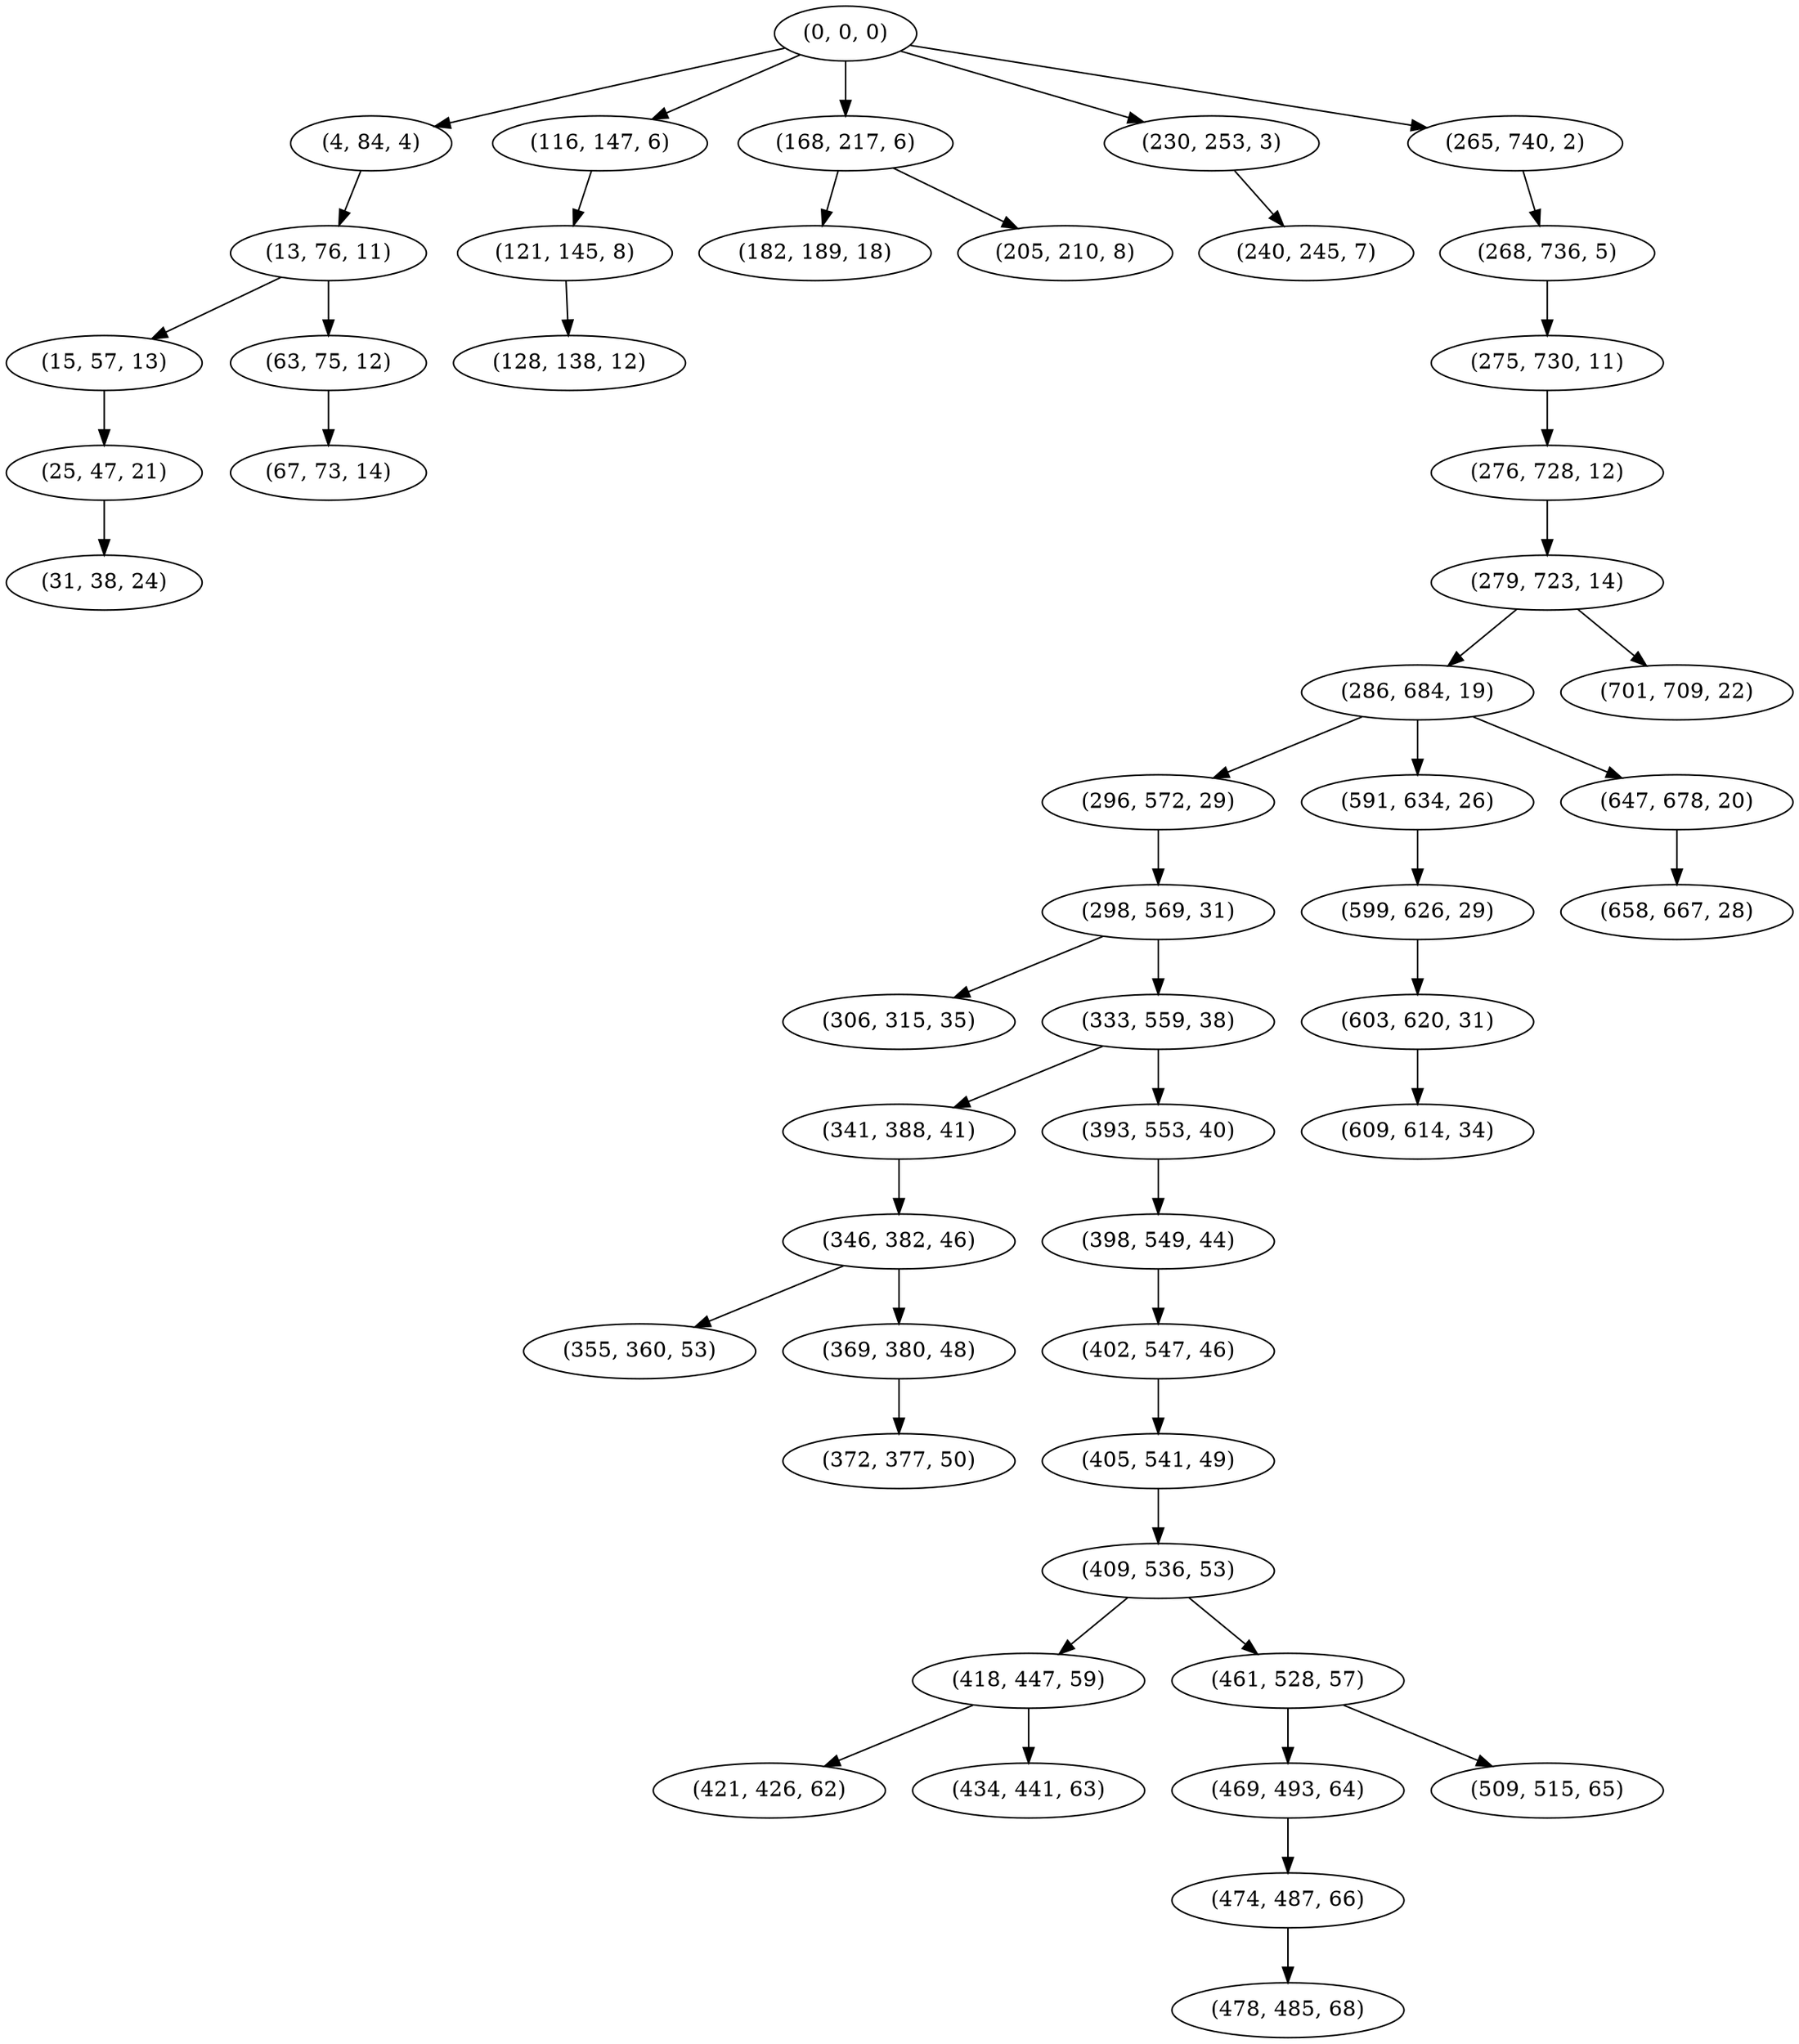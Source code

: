 digraph tree {
    "(0, 0, 0)";
    "(4, 84, 4)";
    "(13, 76, 11)";
    "(15, 57, 13)";
    "(25, 47, 21)";
    "(31, 38, 24)";
    "(63, 75, 12)";
    "(67, 73, 14)";
    "(116, 147, 6)";
    "(121, 145, 8)";
    "(128, 138, 12)";
    "(168, 217, 6)";
    "(182, 189, 18)";
    "(205, 210, 8)";
    "(230, 253, 3)";
    "(240, 245, 7)";
    "(265, 740, 2)";
    "(268, 736, 5)";
    "(275, 730, 11)";
    "(276, 728, 12)";
    "(279, 723, 14)";
    "(286, 684, 19)";
    "(296, 572, 29)";
    "(298, 569, 31)";
    "(306, 315, 35)";
    "(333, 559, 38)";
    "(341, 388, 41)";
    "(346, 382, 46)";
    "(355, 360, 53)";
    "(369, 380, 48)";
    "(372, 377, 50)";
    "(393, 553, 40)";
    "(398, 549, 44)";
    "(402, 547, 46)";
    "(405, 541, 49)";
    "(409, 536, 53)";
    "(418, 447, 59)";
    "(421, 426, 62)";
    "(434, 441, 63)";
    "(461, 528, 57)";
    "(469, 493, 64)";
    "(474, 487, 66)";
    "(478, 485, 68)";
    "(509, 515, 65)";
    "(591, 634, 26)";
    "(599, 626, 29)";
    "(603, 620, 31)";
    "(609, 614, 34)";
    "(647, 678, 20)";
    "(658, 667, 28)";
    "(701, 709, 22)";
    "(0, 0, 0)" -> "(4, 84, 4)";
    "(0, 0, 0)" -> "(116, 147, 6)";
    "(0, 0, 0)" -> "(168, 217, 6)";
    "(0, 0, 0)" -> "(230, 253, 3)";
    "(0, 0, 0)" -> "(265, 740, 2)";
    "(4, 84, 4)" -> "(13, 76, 11)";
    "(13, 76, 11)" -> "(15, 57, 13)";
    "(13, 76, 11)" -> "(63, 75, 12)";
    "(15, 57, 13)" -> "(25, 47, 21)";
    "(25, 47, 21)" -> "(31, 38, 24)";
    "(63, 75, 12)" -> "(67, 73, 14)";
    "(116, 147, 6)" -> "(121, 145, 8)";
    "(121, 145, 8)" -> "(128, 138, 12)";
    "(168, 217, 6)" -> "(182, 189, 18)";
    "(168, 217, 6)" -> "(205, 210, 8)";
    "(230, 253, 3)" -> "(240, 245, 7)";
    "(265, 740, 2)" -> "(268, 736, 5)";
    "(268, 736, 5)" -> "(275, 730, 11)";
    "(275, 730, 11)" -> "(276, 728, 12)";
    "(276, 728, 12)" -> "(279, 723, 14)";
    "(279, 723, 14)" -> "(286, 684, 19)";
    "(279, 723, 14)" -> "(701, 709, 22)";
    "(286, 684, 19)" -> "(296, 572, 29)";
    "(286, 684, 19)" -> "(591, 634, 26)";
    "(286, 684, 19)" -> "(647, 678, 20)";
    "(296, 572, 29)" -> "(298, 569, 31)";
    "(298, 569, 31)" -> "(306, 315, 35)";
    "(298, 569, 31)" -> "(333, 559, 38)";
    "(333, 559, 38)" -> "(341, 388, 41)";
    "(333, 559, 38)" -> "(393, 553, 40)";
    "(341, 388, 41)" -> "(346, 382, 46)";
    "(346, 382, 46)" -> "(355, 360, 53)";
    "(346, 382, 46)" -> "(369, 380, 48)";
    "(369, 380, 48)" -> "(372, 377, 50)";
    "(393, 553, 40)" -> "(398, 549, 44)";
    "(398, 549, 44)" -> "(402, 547, 46)";
    "(402, 547, 46)" -> "(405, 541, 49)";
    "(405, 541, 49)" -> "(409, 536, 53)";
    "(409, 536, 53)" -> "(418, 447, 59)";
    "(409, 536, 53)" -> "(461, 528, 57)";
    "(418, 447, 59)" -> "(421, 426, 62)";
    "(418, 447, 59)" -> "(434, 441, 63)";
    "(461, 528, 57)" -> "(469, 493, 64)";
    "(461, 528, 57)" -> "(509, 515, 65)";
    "(469, 493, 64)" -> "(474, 487, 66)";
    "(474, 487, 66)" -> "(478, 485, 68)";
    "(591, 634, 26)" -> "(599, 626, 29)";
    "(599, 626, 29)" -> "(603, 620, 31)";
    "(603, 620, 31)" -> "(609, 614, 34)";
    "(647, 678, 20)" -> "(658, 667, 28)";
}
